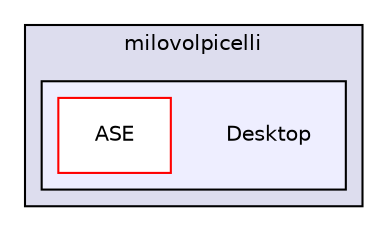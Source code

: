 digraph "/Users/milovolpicelli/Desktop" {
  compound=true
  node [ fontsize="10", fontname="Helvetica"];
  edge [ labelfontsize="10", labelfontname="Helvetica"];
  subgraph clusterdir_b5ae07536fff603cc858854972b99ddb {
    graph [ bgcolor="#ddddee", pencolor="black", label="milovolpicelli" fontname="Helvetica", fontsize="10", URL="dir_b5ae07536fff603cc858854972b99ddb.html"]
  subgraph clusterdir_2b7dece7b1f1090b08f698db9a409518 {
    graph [ bgcolor="#eeeeff", pencolor="black", label="" URL="dir_2b7dece7b1f1090b08f698db9a409518.html"];
    dir_2b7dece7b1f1090b08f698db9a409518 [shape=plaintext label="Desktop"];
    dir_dab4d9969e6e69f5dbbb4260d6d75c70 [shape=box label="ASE" color="red" fillcolor="white" style="filled" URL="dir_dab4d9969e6e69f5dbbb4260d6d75c70.html"];
  }
  }
}
